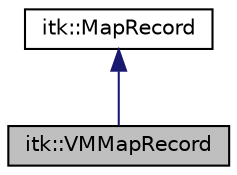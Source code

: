 digraph "itk::VMMapRecord"
{
 // LATEX_PDF_SIZE
  edge [fontname="Helvetica",fontsize="10",labelfontname="Helvetica",labelfontsize="10"];
  node [fontname="Helvetica",fontsize="10",shape=record];
  Node1 [label="itk::VMMapRecord",height=0.2,width=0.4,color="black", fillcolor="grey75", style="filled", fontcolor="black",tooltip="Contains an entry in a smaps file."];
  Node2 -> Node1 [dir="back",color="midnightblue",fontsize="10",style="solid",fontname="Helvetica"];
  Node2 [label="itk::MapRecord",height=0.2,width=0.4,color="black", fillcolor="white", style="filled",URL="$classitk_1_1MapRecord.html",tooltip="MapRecord class."];
}
